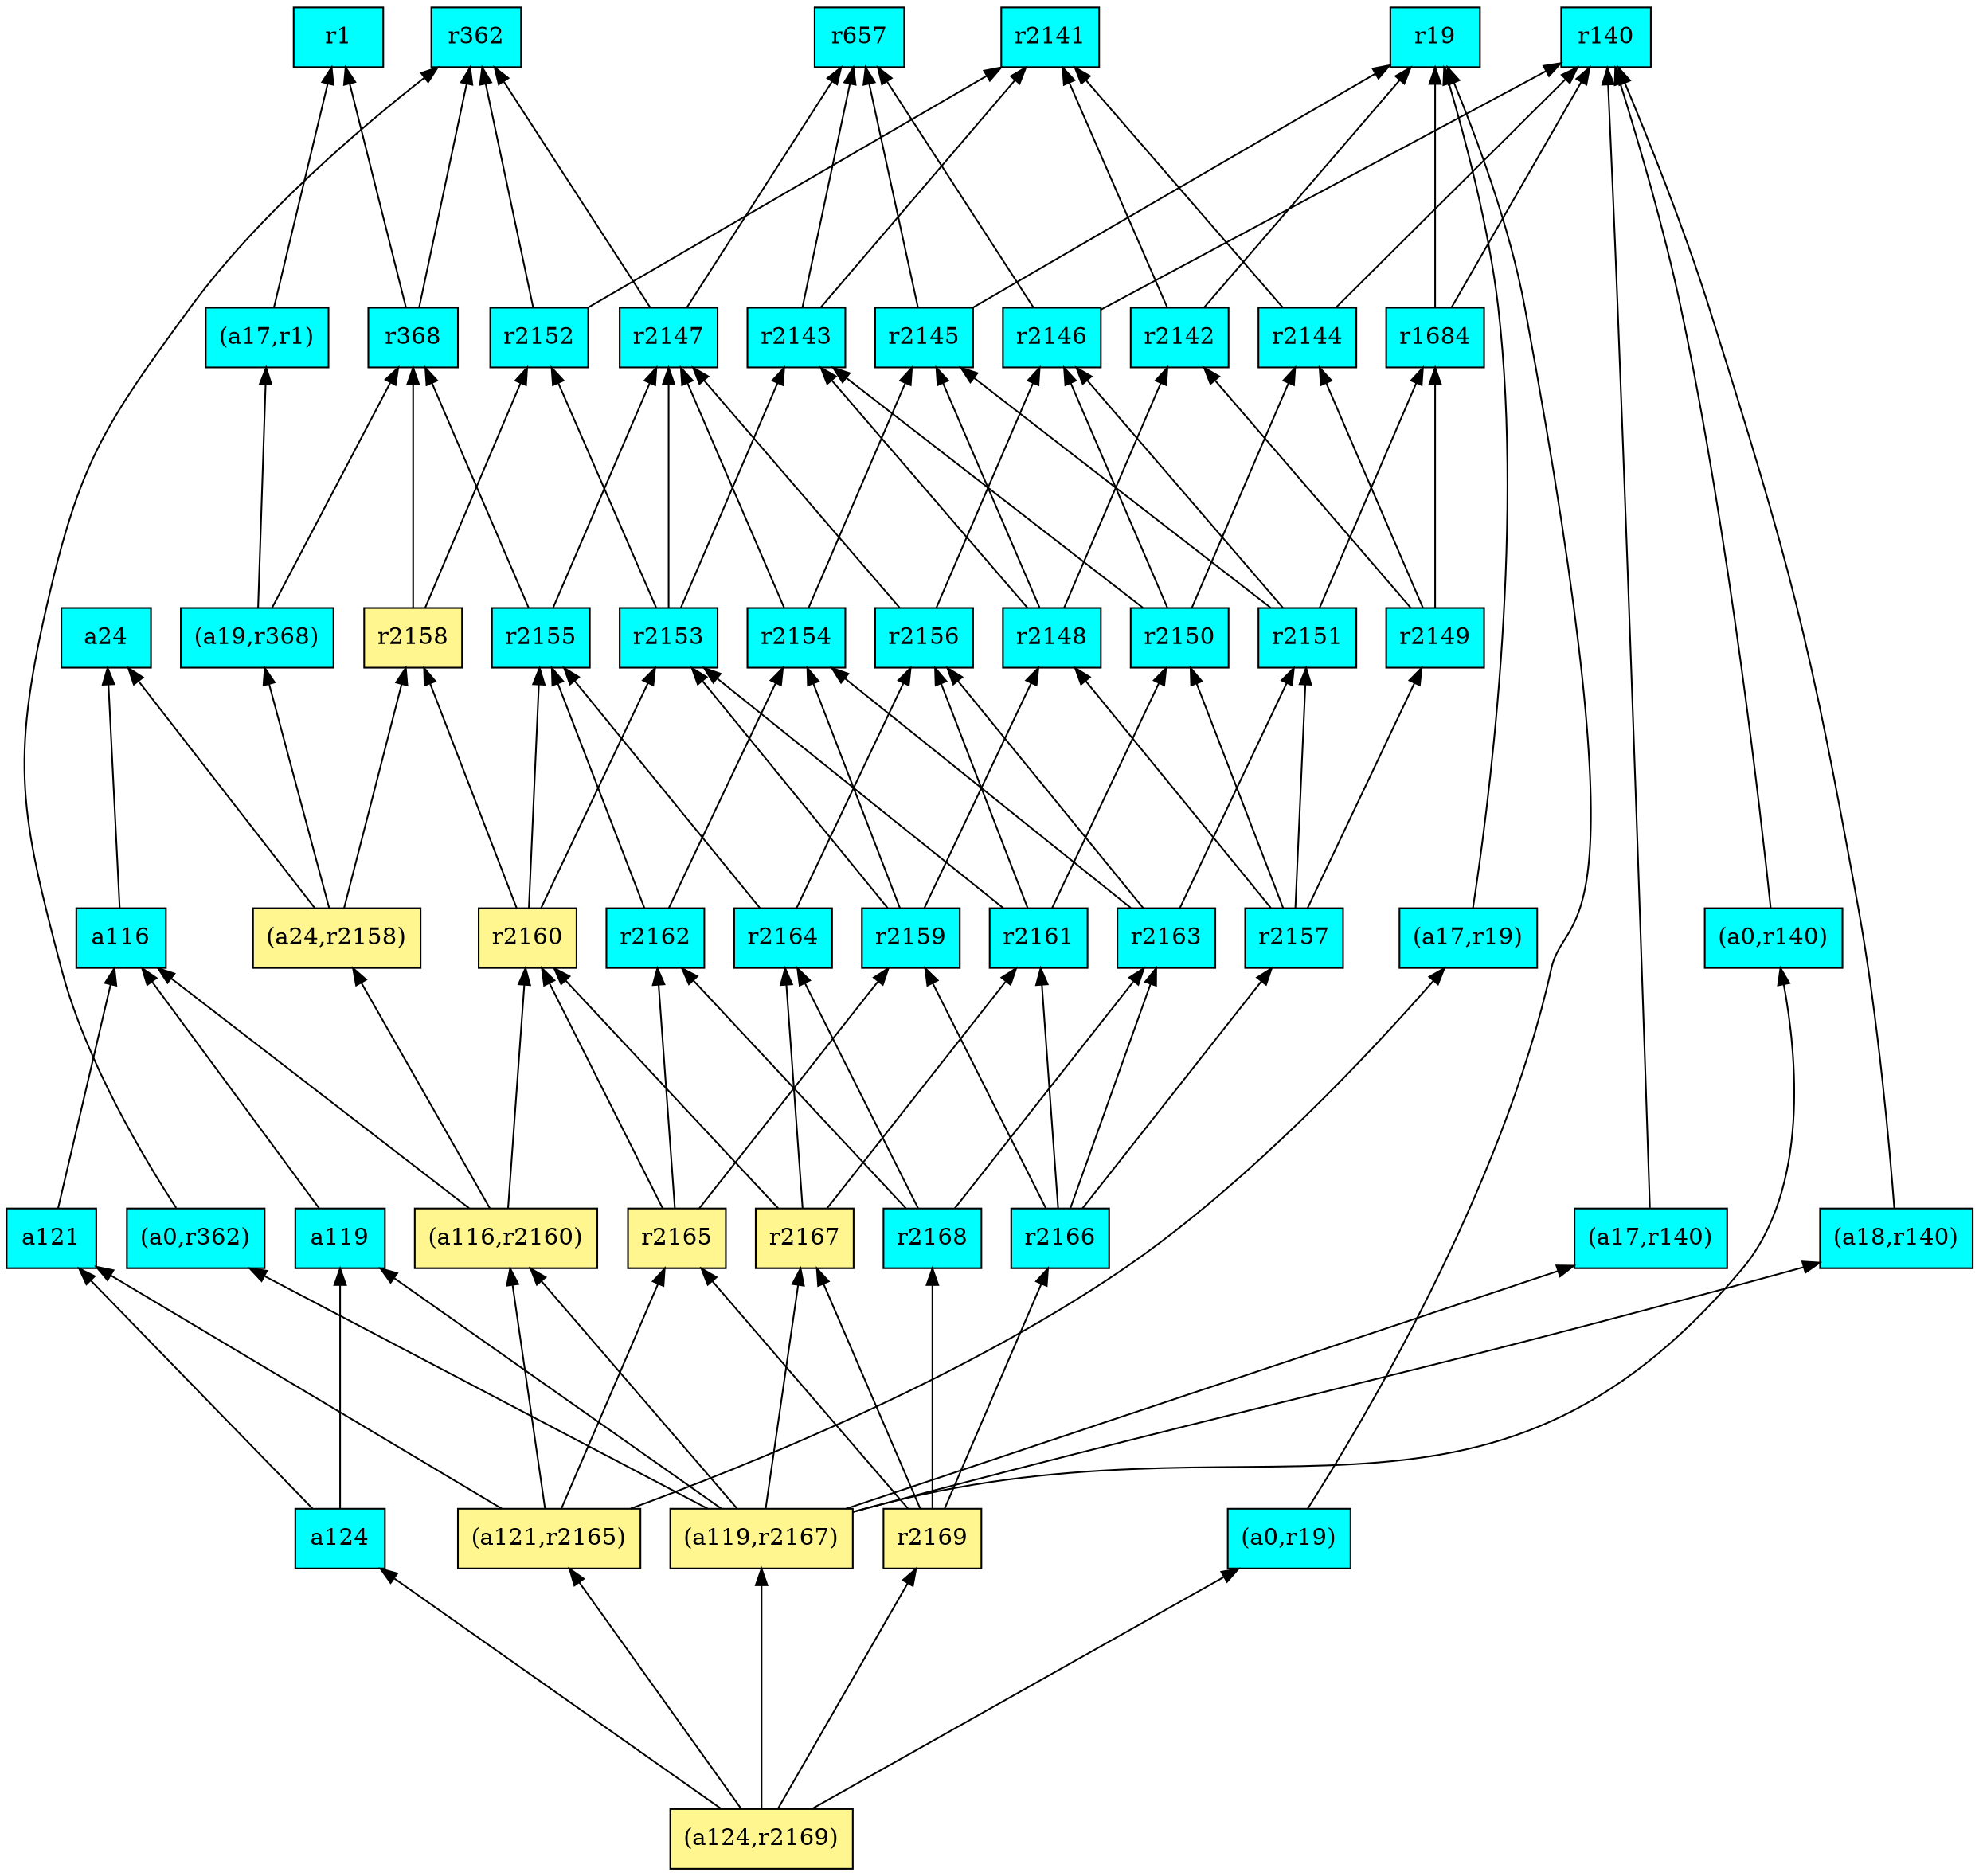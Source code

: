 digraph G {
rankdir=BT;ranksep="2.0";
"r2149" [shape=record,fillcolor=cyan,style=filled,label="{r2149}"];
"r2148" [shape=record,fillcolor=cyan,style=filled,label="{r2148}"];
"r2162" [shape=record,fillcolor=cyan,style=filled,label="{r2162}"];
"r2158" [shape=record,fillcolor=khaki1,style=filled,label="{r2158}"];
"(a121,r2165)" [shape=record,fillcolor=khaki1,style=filled,label="{(a121,r2165)}"];
"r2155" [shape=record,fillcolor=cyan,style=filled,label="{r2155}"];
"(a17,r19)" [shape=record,fillcolor=cyan,style=filled,label="{(a17,r19)}"];
"r2168" [shape=record,fillcolor=cyan,style=filled,label="{r2168}"];
"a119" [shape=record,fillcolor=cyan,style=filled,label="{a119}"];
"r2157" [shape=record,fillcolor=cyan,style=filled,label="{r2157}"];
"(a19,r368)" [shape=record,fillcolor=cyan,style=filled,label="{(a19,r368)}"];
"(a116,r2160)" [shape=record,fillcolor=khaki1,style=filled,label="{(a116,r2160)}"];
"r2145" [shape=record,fillcolor=cyan,style=filled,label="{r2145}"];
"r2147" [shape=record,fillcolor=cyan,style=filled,label="{r2147}"];
"r2141" [shape=record,fillcolor=cyan,style=filled,label="{r2141}"];
"r2151" [shape=record,fillcolor=cyan,style=filled,label="{r2151}"];
"(a17,r1)" [shape=record,fillcolor=cyan,style=filled,label="{(a17,r1)}"];
"r2163" [shape=record,fillcolor=cyan,style=filled,label="{r2163}"];
"r2152" [shape=record,fillcolor=cyan,style=filled,label="{r2152}"];
"r2154" [shape=record,fillcolor=cyan,style=filled,label="{r2154}"];
"r2153" [shape=record,fillcolor=cyan,style=filled,label="{r2153}"];
"r2143" [shape=record,fillcolor=cyan,style=filled,label="{r2143}"];
"r2166" [shape=record,fillcolor=cyan,style=filled,label="{r2166}"];
"a116" [shape=record,fillcolor=cyan,style=filled,label="{a116}"];
"r2150" [shape=record,fillcolor=cyan,style=filled,label="{r2150}"];
"r2169" [shape=record,fillcolor=khaki1,style=filled,label="{r2169}"];
"r2164" [shape=record,fillcolor=cyan,style=filled,label="{r2164}"];
"r2160" [shape=record,fillcolor=khaki1,style=filled,label="{r2160}"];
"(a24,r2158)" [shape=record,fillcolor=khaki1,style=filled,label="{(a24,r2158)}"];
"(a0,r140)" [shape=record,fillcolor=cyan,style=filled,label="{(a0,r140)}"];
"r657" [shape=record,fillcolor=cyan,style=filled,label="{r657}"];
"r368" [shape=record,fillcolor=cyan,style=filled,label="{r368}"];
"r2144" [shape=record,fillcolor=cyan,style=filled,label="{r2144}"];
"a24" [shape=record,fillcolor=cyan,style=filled,label="{a24}"];
"r2156" [shape=record,fillcolor=cyan,style=filled,label="{r2156}"];
"a124" [shape=record,fillcolor=cyan,style=filled,label="{a124}"];
"a121" [shape=record,fillcolor=cyan,style=filled,label="{a121}"];
"(a119,r2167)" [shape=record,fillcolor=khaki1,style=filled,label="{(a119,r2167)}"];
"r2146" [shape=record,fillcolor=cyan,style=filled,label="{r2146}"];
"r2165" [shape=record,fillcolor=khaki1,style=filled,label="{r2165}"];
"r362" [shape=record,fillcolor=cyan,style=filled,label="{r362}"];
"(a0,r362)" [shape=record,fillcolor=cyan,style=filled,label="{(a0,r362)}"];
"(a0,r19)" [shape=record,fillcolor=cyan,style=filled,label="{(a0,r19)}"];
"r140" [shape=record,fillcolor=cyan,style=filled,label="{r140}"];
"r19" [shape=record,fillcolor=cyan,style=filled,label="{r19}"];
"r2159" [shape=record,fillcolor=cyan,style=filled,label="{r2159}"];
"r2161" [shape=record,fillcolor=cyan,style=filled,label="{r2161}"];
"(a18,r140)" [shape=record,fillcolor=cyan,style=filled,label="{(a18,r140)}"];
"r1" [shape=record,fillcolor=cyan,style=filled,label="{r1}"];
"(a124,r2169)" [shape=record,fillcolor=khaki1,style=filled,label="{(a124,r2169)}"];
"r2167" [shape=record,fillcolor=khaki1,style=filled,label="{r2167}"];
"r1684" [shape=record,fillcolor=cyan,style=filled,label="{r1684}"];
"(a17,r140)" [shape=record,fillcolor=cyan,style=filled,label="{(a17,r140)}"];
"r2142" [shape=record,fillcolor=cyan,style=filled,label="{r2142}"];
"r2149" -> "r2144"
"r2149" -> "r1684"
"r2149" -> "r2142"
"r2148" -> "r2143"
"r2148" -> "r2145"
"r2148" -> "r2142"
"r2162" -> "r2155"
"r2162" -> "r2154"
"r2158" -> "r2152"
"r2158" -> "r368"
"(a121,r2165)" -> "(a17,r19)"
"(a121,r2165)" -> "(a116,r2160)"
"(a121,r2165)" -> "a121"
"(a121,r2165)" -> "r2165"
"r2155" -> "r368"
"r2155" -> "r2147"
"(a17,r19)" -> "r19"
"r2168" -> "r2163"
"r2168" -> "r2162"
"r2168" -> "r2164"
"a119" -> "a116"
"r2157" -> "r2149"
"r2157" -> "r2148"
"r2157" -> "r2151"
"r2157" -> "r2150"
"(a19,r368)" -> "r368"
"(a19,r368)" -> "(a17,r1)"
"(a116,r2160)" -> "r2160"
"(a116,r2160)" -> "(a24,r2158)"
"(a116,r2160)" -> "a116"
"r2145" -> "r19"
"r2145" -> "r657"
"r2147" -> "r362"
"r2147" -> "r657"
"r2151" -> "r2145"
"r2151" -> "r1684"
"r2151" -> "r2146"
"(a17,r1)" -> "r1"
"r2163" -> "r2154"
"r2163" -> "r2156"
"r2163" -> "r2151"
"r2152" -> "r362"
"r2152" -> "r2141"
"r2154" -> "r2145"
"r2154" -> "r2147"
"r2153" -> "r2152"
"r2153" -> "r2143"
"r2153" -> "r2147"
"r2143" -> "r657"
"r2143" -> "r2141"
"r2166" -> "r2157"
"r2166" -> "r2163"
"r2166" -> "r2159"
"r2166" -> "r2161"
"a116" -> "a24"
"r2150" -> "r2144"
"r2150" -> "r2143"
"r2150" -> "r2146"
"r2169" -> "r2168"
"r2169" -> "r2166"
"r2169" -> "r2165"
"r2169" -> "r2167"
"r2164" -> "r2155"
"r2164" -> "r2156"
"r2160" -> "r2153"
"r2160" -> "r2158"
"r2160" -> "r2155"
"(a24,r2158)" -> "a24"
"(a24,r2158)" -> "r2158"
"(a24,r2158)" -> "(a19,r368)"
"(a0,r140)" -> "r140"
"r368" -> "r362"
"r368" -> "r1"
"r2144" -> "r2141"
"r2144" -> "r140"
"r2156" -> "r2147"
"r2156" -> "r2146"
"a124" -> "a119"
"a124" -> "a121"
"a121" -> "a116"
"(a119,r2167)" -> "(a0,r362)"
"(a119,r2167)" -> "a119"
"(a119,r2167)" -> "(a0,r140)"
"(a119,r2167)" -> "(a18,r140)"
"(a119,r2167)" -> "(a116,r2160)"
"(a119,r2167)" -> "r2167"
"(a119,r2167)" -> "(a17,r140)"
"r2146" -> "r657"
"r2146" -> "r140"
"r2165" -> "r2162"
"r2165" -> "r2160"
"r2165" -> "r2159"
"(a0,r362)" -> "r362"
"(a0,r19)" -> "r19"
"r2159" -> "r2148"
"r2159" -> "r2154"
"r2159" -> "r2153"
"r2161" -> "r2153"
"r2161" -> "r2156"
"r2161" -> "r2150"
"(a18,r140)" -> "r140"
"(a124,r2169)" -> "(a0,r19)"
"(a124,r2169)" -> "r2169"
"(a124,r2169)" -> "(a121,r2165)"
"(a124,r2169)" -> "a124"
"(a124,r2169)" -> "(a119,r2167)"
"r2167" -> "r2164"
"r2167" -> "r2160"
"r2167" -> "r2161"
"r1684" -> "r19"
"r1684" -> "r140"
"(a17,r140)" -> "r140"
"r2142" -> "r19"
"r2142" -> "r2141"
}
